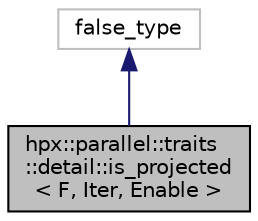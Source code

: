 digraph "hpx::parallel::traits::detail::is_projected&lt; F, Iter, Enable &gt;"
{
  edge [fontname="Helvetica",fontsize="10",labelfontname="Helvetica",labelfontsize="10"];
  node [fontname="Helvetica",fontsize="10",shape=record];
  Node8 [label="hpx::parallel::traits\l::detail::is_projected\l\< F, Iter, Enable \>",height=0.2,width=0.4,color="black", fillcolor="grey75", style="filled", fontcolor="black"];
  Node9 -> Node8 [dir="back",color="midnightblue",fontsize="10",style="solid",fontname="Helvetica"];
  Node9 [label="false_type",height=0.2,width=0.4,color="grey75", fillcolor="white", style="filled"];
}
